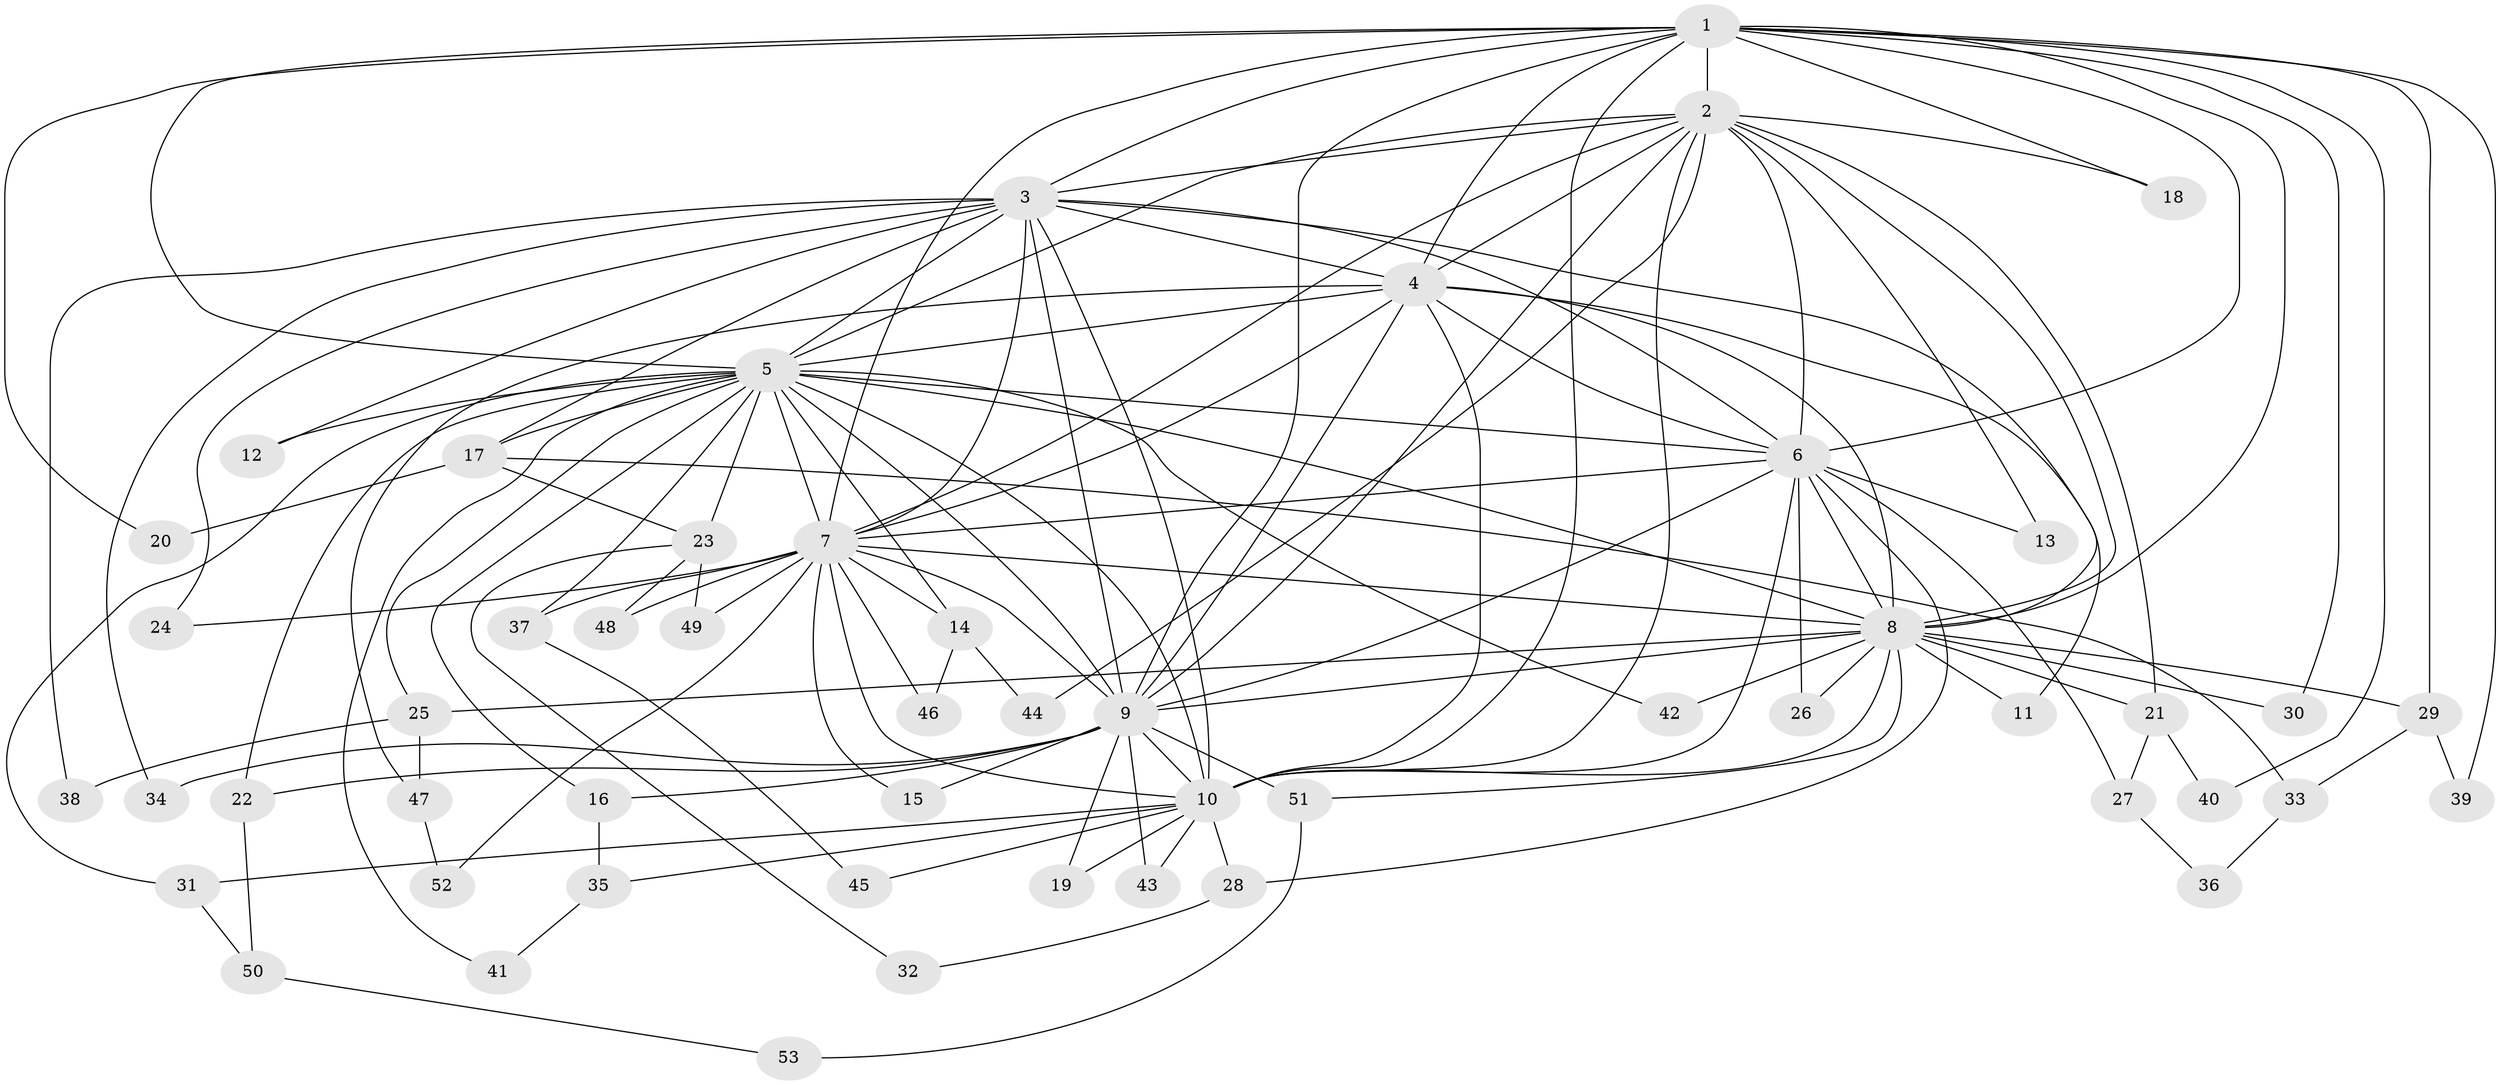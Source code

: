 // Generated by graph-tools (version 1.1) at 2025/45/03/09/25 04:45:09]
// undirected, 53 vertices, 131 edges
graph export_dot {
graph [start="1"]
  node [color=gray90,style=filled];
  1;
  2;
  3;
  4;
  5;
  6;
  7;
  8;
  9;
  10;
  11;
  12;
  13;
  14;
  15;
  16;
  17;
  18;
  19;
  20;
  21;
  22;
  23;
  24;
  25;
  26;
  27;
  28;
  29;
  30;
  31;
  32;
  33;
  34;
  35;
  36;
  37;
  38;
  39;
  40;
  41;
  42;
  43;
  44;
  45;
  46;
  47;
  48;
  49;
  50;
  51;
  52;
  53;
  1 -- 2;
  1 -- 3;
  1 -- 4;
  1 -- 5;
  1 -- 6;
  1 -- 7;
  1 -- 8;
  1 -- 9;
  1 -- 10;
  1 -- 18;
  1 -- 20;
  1 -- 29;
  1 -- 30;
  1 -- 39;
  1 -- 40;
  2 -- 3;
  2 -- 4;
  2 -- 5;
  2 -- 6;
  2 -- 7;
  2 -- 8;
  2 -- 9;
  2 -- 10;
  2 -- 13;
  2 -- 18;
  2 -- 21;
  2 -- 44;
  3 -- 4;
  3 -- 5;
  3 -- 6;
  3 -- 7;
  3 -- 8;
  3 -- 9;
  3 -- 10;
  3 -- 12;
  3 -- 17;
  3 -- 24;
  3 -- 34;
  3 -- 38;
  4 -- 5;
  4 -- 6;
  4 -- 7;
  4 -- 8;
  4 -- 9;
  4 -- 10;
  4 -- 11;
  4 -- 47;
  5 -- 6;
  5 -- 7;
  5 -- 8;
  5 -- 9;
  5 -- 10;
  5 -- 12;
  5 -- 14;
  5 -- 16;
  5 -- 17;
  5 -- 22;
  5 -- 23;
  5 -- 25;
  5 -- 31;
  5 -- 37;
  5 -- 41;
  5 -- 42;
  6 -- 7;
  6 -- 8;
  6 -- 9;
  6 -- 10;
  6 -- 13;
  6 -- 26;
  6 -- 27;
  6 -- 28;
  7 -- 8;
  7 -- 9;
  7 -- 10;
  7 -- 14;
  7 -- 15;
  7 -- 24;
  7 -- 37;
  7 -- 46;
  7 -- 48;
  7 -- 49;
  7 -- 52;
  8 -- 9;
  8 -- 10;
  8 -- 11;
  8 -- 21;
  8 -- 25;
  8 -- 26;
  8 -- 29;
  8 -- 30;
  8 -- 42;
  8 -- 51;
  9 -- 10;
  9 -- 15;
  9 -- 16;
  9 -- 19;
  9 -- 22;
  9 -- 34;
  9 -- 43;
  9 -- 51;
  10 -- 19;
  10 -- 28;
  10 -- 31;
  10 -- 35;
  10 -- 43;
  10 -- 45;
  14 -- 44;
  14 -- 46;
  16 -- 35;
  17 -- 20;
  17 -- 23;
  17 -- 33;
  21 -- 27;
  21 -- 40;
  22 -- 50;
  23 -- 32;
  23 -- 48;
  23 -- 49;
  25 -- 38;
  25 -- 47;
  27 -- 36;
  28 -- 32;
  29 -- 33;
  29 -- 39;
  31 -- 50;
  33 -- 36;
  35 -- 41;
  37 -- 45;
  47 -- 52;
  50 -- 53;
  51 -- 53;
}
